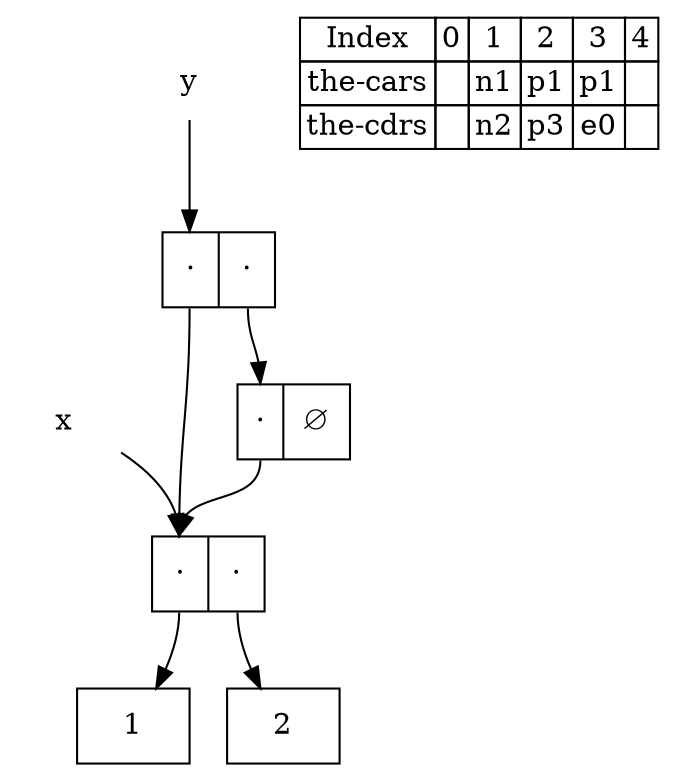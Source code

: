 #!/usr/bin/env dot
digraph memory_vector {
        {
                node[shape=plaintext]
                x
                y
                memory[label=<<table cellspacing="0" cellborder="1" border="0">
                       <tr>
                       <td>Index</td>
                       <td>0</td>
                       <td>1</td>
                       <td>2</td>
                       <td>3</td>
                       <td>4</td>
                       </tr>
                       <tr>
                       <td>the-cars</td>
                       <td></td>
                       <td>n1</td>
                       <td>p1</td>
                       <td>p1</td>
                       <td></td>
                       </tr>
                       <tr>
                       <td>the-cdrs</td>
                       <td></td>
                       <td>n2</td>
                       <td>p3</td>
                       <td>e0</td>
                       <td></td>
                       </tr>
                       </table>>]
        }
        {
                node[shape=record]
                p1[label="<0>&sdot;|<1>&sdot;"]
                p2[label="<0>&sdot;|<1>&sdot;"]
                p3[label="<0>&sdot;|<1>&empty;"]
                n1[label=1]
                n2[label=2]
        }
        x -> p1:0
        y -> p2:0
        p1:0 -> n1
        p1:1 -> n2
        p2:0 -> p1:0
        p2:1 -> p3:0
        p3:0 -> p1:0
}

